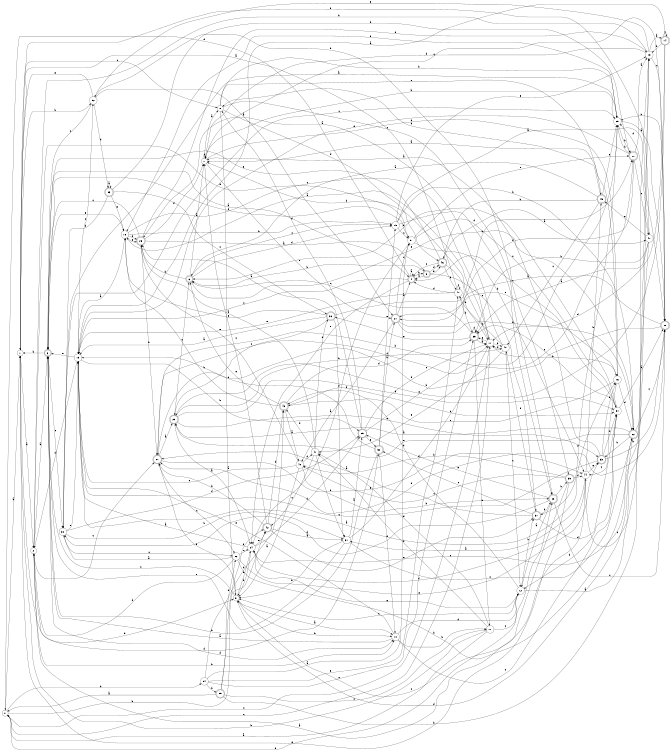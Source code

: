 digraph n45_6 {
__start0 [label="" shape="none"];

rankdir=LR;
size="8,5";

s0 [style="filled", color="black", fillcolor="white" shape="circle", label="0"];
s1 [style="filled", color="black", fillcolor="white" shape="circle", label="1"];
s2 [style="filled", color="black", fillcolor="white" shape="circle", label="2"];
s3 [style="rounded,filled", color="black", fillcolor="white" shape="doublecircle", label="3"];
s4 [style="rounded,filled", color="black", fillcolor="white" shape="doublecircle", label="4"];
s5 [style="rounded,filled", color="black", fillcolor="white" shape="doublecircle", label="5"];
s6 [style="rounded,filled", color="black", fillcolor="white" shape="doublecircle", label="6"];
s7 [style="filled", color="black", fillcolor="white" shape="circle", label="7"];
s8 [style="filled", color="black", fillcolor="white" shape="circle", label="8"];
s9 [style="filled", color="black", fillcolor="white" shape="circle", label="9"];
s10 [style="filled", color="black", fillcolor="white" shape="circle", label="10"];
s11 [style="filled", color="black", fillcolor="white" shape="circle", label="11"];
s12 [style="filled", color="black", fillcolor="white" shape="circle", label="12"];
s13 [style="filled", color="black", fillcolor="white" shape="circle", label="13"];
s14 [style="rounded,filled", color="black", fillcolor="white" shape="doublecircle", label="14"];
s15 [style="filled", color="black", fillcolor="white" shape="circle", label="15"];
s16 [style="filled", color="black", fillcolor="white" shape="circle", label="16"];
s17 [style="filled", color="black", fillcolor="white" shape="circle", label="17"];
s18 [style="filled", color="black", fillcolor="white" shape="circle", label="18"];
s19 [style="filled", color="black", fillcolor="white" shape="circle", label="19"];
s20 [style="rounded,filled", color="black", fillcolor="white" shape="doublecircle", label="20"];
s21 [style="rounded,filled", color="black", fillcolor="white" shape="doublecircle", label="21"];
s22 [style="rounded,filled", color="black", fillcolor="white" shape="doublecircle", label="22"];
s23 [style="rounded,filled", color="black", fillcolor="white" shape="doublecircle", label="23"];
s24 [style="filled", color="black", fillcolor="white" shape="circle", label="24"];
s25 [style="rounded,filled", color="black", fillcolor="white" shape="doublecircle", label="25"];
s26 [style="rounded,filled", color="black", fillcolor="white" shape="doublecircle", label="26"];
s27 [style="rounded,filled", color="black", fillcolor="white" shape="doublecircle", label="27"];
s28 [style="rounded,filled", color="black", fillcolor="white" shape="doublecircle", label="28"];
s29 [style="filled", color="black", fillcolor="white" shape="circle", label="29"];
s30 [style="filled", color="black", fillcolor="white" shape="circle", label="30"];
s31 [style="filled", color="black", fillcolor="white" shape="circle", label="31"];
s32 [style="filled", color="black", fillcolor="white" shape="circle", label="32"];
s33 [style="rounded,filled", color="black", fillcolor="white" shape="doublecircle", label="33"];
s34 [style="filled", color="black", fillcolor="white" shape="circle", label="34"];
s35 [style="rounded,filled", color="black", fillcolor="white" shape="doublecircle", label="35"];
s36 [style="rounded,filled", color="black", fillcolor="white" shape="doublecircle", label="36"];
s37 [style="rounded,filled", color="black", fillcolor="white" shape="doublecircle", label="37"];
s38 [style="rounded,filled", color="black", fillcolor="white" shape="doublecircle", label="38"];
s39 [style="rounded,filled", color="black", fillcolor="white" shape="doublecircle", label="39"];
s40 [style="filled", color="black", fillcolor="white" shape="circle", label="40"];
s41 [style="filled", color="black", fillcolor="white" shape="circle", label="41"];
s42 [style="rounded,filled", color="black", fillcolor="white" shape="doublecircle", label="42"];
s43 [style="rounded,filled", color="black", fillcolor="white" shape="doublecircle", label="43"];
s44 [style="filled", color="black", fillcolor="white" shape="circle", label="44"];
s45 [style="rounded,filled", color="black", fillcolor="white" shape="doublecircle", label="45"];
s46 [style="rounded,filled", color="black", fillcolor="white" shape="doublecircle", label="46"];
s47 [style="filled", color="black", fillcolor="white" shape="circle", label="47"];
s48 [style="filled", color="black", fillcolor="white" shape="circle", label="48"];
s49 [style="filled", color="black", fillcolor="white" shape="circle", label="49"];
s50 [style="rounded,filled", color="black", fillcolor="white" shape="doublecircle", label="50"];
s51 [style="filled", color="black", fillcolor="white" shape="circle", label="51"];
s52 [style="filled", color="black", fillcolor="white" shape="circle", label="52"];
s53 [style="rounded,filled", color="black", fillcolor="white" shape="doublecircle", label="53"];
s54 [style="filled", color="black", fillcolor="white" shape="circle", label="54"];
s55 [style="rounded,filled", color="black", fillcolor="white" shape="doublecircle", label="55"];
s0 -> s1 [label="a"];
s0 -> s42 [label="b"];
s0 -> s17 [label="c"];
s0 -> s54 [label="d"];
s0 -> s38 [label="e"];
s1 -> s2 [label="a"];
s1 -> s52 [label="b"];
s1 -> s8 [label="c"];
s1 -> s9 [label="d"];
s1 -> s47 [label="e"];
s2 -> s3 [label="a"];
s2 -> s10 [label="b"];
s2 -> s27 [label="c"];
s2 -> s50 [label="d"];
s2 -> s51 [label="e"];
s3 -> s4 [label="a"];
s3 -> s1 [label="b"];
s3 -> s30 [label="c"];
s3 -> s10 [label="d"];
s3 -> s18 [label="e"];
s4 -> s4 [label="a"];
s4 -> s5 [label="b"];
s4 -> s15 [label="c"];
s4 -> s0 [label="d"];
s4 -> s24 [label="e"];
s5 -> s4 [label="a"];
s5 -> s6 [label="b"];
s5 -> s37 [label="c"];
s5 -> s46 [label="d"];
s5 -> s46 [label="e"];
s6 -> s7 [label="a"];
s6 -> s26 [label="b"];
s6 -> s19 [label="c"];
s6 -> s19 [label="d"];
s6 -> s22 [label="e"];
s7 -> s8 [label="a"];
s7 -> s29 [label="b"];
s7 -> s7 [label="c"];
s7 -> s16 [label="d"];
s7 -> s21 [label="e"];
s8 -> s9 [label="a"];
s8 -> s29 [label="b"];
s8 -> s38 [label="c"];
s8 -> s46 [label="d"];
s8 -> s45 [label="e"];
s9 -> s10 [label="a"];
s9 -> s10 [label="b"];
s9 -> s3 [label="c"];
s9 -> s24 [label="d"];
s9 -> s27 [label="e"];
s10 -> s3 [label="a"];
s10 -> s11 [label="b"];
s10 -> s34 [label="c"];
s10 -> s12 [label="d"];
s10 -> s15 [label="e"];
s11 -> s0 [label="a"];
s11 -> s1 [label="b"];
s11 -> s12 [label="c"];
s11 -> s41 [label="d"];
s11 -> s41 [label="e"];
s12 -> s13 [label="a"];
s12 -> s37 [label="b"];
s12 -> s9 [label="c"];
s12 -> s43 [label="d"];
s12 -> s24 [label="e"];
s13 -> s14 [label="a"];
s13 -> s2 [label="b"];
s13 -> s20 [label="c"];
s13 -> s7 [label="d"];
s13 -> s52 [label="e"];
s14 -> s15 [label="a"];
s14 -> s13 [label="b"];
s14 -> s14 [label="c"];
s14 -> s17 [label="d"];
s14 -> s23 [label="e"];
s15 -> s16 [label="a"];
s15 -> s25 [label="b"];
s15 -> s52 [label="c"];
s15 -> s2 [label="d"];
s15 -> s3 [label="e"];
s16 -> s7 [label="a"];
s16 -> s17 [label="b"];
s16 -> s44 [label="c"];
s16 -> s22 [label="d"];
s16 -> s43 [label="e"];
s17 -> s18 [label="a"];
s17 -> s49 [label="b"];
s17 -> s0 [label="c"];
s17 -> s7 [label="d"];
s17 -> s35 [label="e"];
s18 -> s15 [label="a"];
s18 -> s19 [label="b"];
s18 -> s17 [label="c"];
s18 -> s26 [label="d"];
s18 -> s26 [label="e"];
s19 -> s20 [label="a"];
s19 -> s22 [label="b"];
s19 -> s51 [label="c"];
s19 -> s38 [label="d"];
s19 -> s13 [label="e"];
s20 -> s21 [label="a"];
s20 -> s29 [label="b"];
s20 -> s7 [label="c"];
s20 -> s27 [label="d"];
s20 -> s27 [label="e"];
s21 -> s4 [label="a"];
s21 -> s22 [label="b"];
s21 -> s51 [label="c"];
s21 -> s40 [label="d"];
s21 -> s16 [label="e"];
s22 -> s23 [label="a"];
s22 -> s33 [label="b"];
s22 -> s20 [label="c"];
s22 -> s9 [label="d"];
s22 -> s23 [label="e"];
s23 -> s24 [label="a"];
s23 -> s49 [label="b"];
s23 -> s6 [label="c"];
s23 -> s34 [label="d"];
s23 -> s33 [label="e"];
s24 -> s15 [label="a"];
s24 -> s9 [label="b"];
s24 -> s13 [label="c"];
s24 -> s25 [label="d"];
s24 -> s42 [label="e"];
s25 -> s26 [label="a"];
s25 -> s17 [label="b"];
s25 -> s17 [label="c"];
s25 -> s8 [label="d"];
s25 -> s50 [label="e"];
s26 -> s5 [label="a"];
s26 -> s27 [label="b"];
s26 -> s3 [label="c"];
s26 -> s7 [label="d"];
s26 -> s13 [label="e"];
s27 -> s23 [label="a"];
s27 -> s28 [label="b"];
s27 -> s32 [label="c"];
s27 -> s29 [label="d"];
s27 -> s44 [label="e"];
s28 -> s13 [label="a"];
s28 -> s29 [label="b"];
s28 -> s47 [label="c"];
s28 -> s21 [label="d"];
s28 -> s15 [label="e"];
s29 -> s20 [label="a"];
s29 -> s28 [label="b"];
s29 -> s30 [label="c"];
s29 -> s37 [label="d"];
s29 -> s18 [label="e"];
s30 -> s29 [label="a"];
s30 -> s31 [label="b"];
s30 -> s32 [label="c"];
s30 -> s25 [label="d"];
s30 -> s15 [label="e"];
s31 -> s25 [label="a"];
s31 -> s9 [label="b"];
s31 -> s22 [label="c"];
s31 -> s17 [label="d"];
s31 -> s3 [label="e"];
s32 -> s30 [label="a"];
s32 -> s22 [label="b"];
s32 -> s24 [label="c"];
s32 -> s2 [label="d"];
s32 -> s33 [label="e"];
s33 -> s7 [label="a"];
s33 -> s20 [label="b"];
s33 -> s15 [label="c"];
s33 -> s34 [label="d"];
s33 -> s16 [label="e"];
s34 -> s20 [label="a"];
s34 -> s6 [label="b"];
s34 -> s4 [label="c"];
s34 -> s12 [label="d"];
s34 -> s35 [label="e"];
s35 -> s17 [label="a"];
s35 -> s11 [label="b"];
s35 -> s6 [label="c"];
s35 -> s35 [label="d"];
s35 -> s36 [label="e"];
s36 -> s15 [label="a"];
s36 -> s28 [label="b"];
s36 -> s23 [label="c"];
s36 -> s31 [label="d"];
s36 -> s18 [label="e"];
s37 -> s27 [label="a"];
s37 -> s38 [label="b"];
s37 -> s50 [label="c"];
s37 -> s34 [label="d"];
s37 -> s49 [label="e"];
s38 -> s12 [label="a"];
s38 -> s39 [label="b"];
s38 -> s20 [label="c"];
s38 -> s30 [label="d"];
s38 -> s25 [label="e"];
s39 -> s2 [label="a"];
s39 -> s40 [label="b"];
s39 -> s40 [label="c"];
s39 -> s44 [label="d"];
s39 -> s1 [label="e"];
s40 -> s9 [label="a"];
s40 -> s38 [label="b"];
s40 -> s15 [label="c"];
s40 -> s41 [label="d"];
s40 -> s26 [label="e"];
s41 -> s26 [label="a"];
s41 -> s31 [label="b"];
s41 -> s42 [label="c"];
s41 -> s43 [label="d"];
s41 -> s36 [label="e"];
s42 -> s31 [label="a"];
s42 -> s27 [label="b"];
s42 -> s7 [label="c"];
s42 -> s43 [label="d"];
s42 -> s37 [label="e"];
s43 -> s40 [label="a"];
s43 -> s18 [label="b"];
s43 -> s34 [label="c"];
s43 -> s35 [label="d"];
s43 -> s6 [label="e"];
s44 -> s31 [label="a"];
s44 -> s45 [label="b"];
s44 -> s9 [label="c"];
s44 -> s24 [label="d"];
s44 -> s33 [label="e"];
s45 -> s6 [label="a"];
s45 -> s46 [label="b"];
s45 -> s49 [label="c"];
s45 -> s8 [label="d"];
s45 -> s29 [label="e"];
s46 -> s47 [label="a"];
s46 -> s17 [label="b"];
s46 -> s4 [label="c"];
s46 -> s48 [label="d"];
s46 -> s3 [label="e"];
s47 -> s35 [label="a"];
s47 -> s35 [label="b"];
s47 -> s44 [label="c"];
s47 -> s29 [label="d"];
s47 -> s45 [label="e"];
s48 -> s1 [label="a"];
s48 -> s35 [label="b"];
s48 -> s48 [label="c"];
s48 -> s4 [label="d"];
s48 -> s15 [label="e"];
s49 -> s26 [label="a"];
s49 -> s48 [label="b"];
s49 -> s12 [label="c"];
s49 -> s17 [label="d"];
s49 -> s41 [label="e"];
s50 -> s21 [label="a"];
s50 -> s3 [label="b"];
s50 -> s15 [label="c"];
s50 -> s10 [label="d"];
s50 -> s19 [label="e"];
s51 -> s24 [label="a"];
s51 -> s44 [label="b"];
s51 -> s34 [label="c"];
s51 -> s3 [label="d"];
s51 -> s28 [label="e"];
s52 -> s21 [label="a"];
s52 -> s39 [label="b"];
s52 -> s3 [label="c"];
s52 -> s53 [label="d"];
s52 -> s1 [label="e"];
s53 -> s53 [label="a"];
s53 -> s28 [label="b"];
s53 -> s36 [label="c"];
s53 -> s30 [label="d"];
s53 -> s18 [label="e"];
s54 -> s51 [label="a"];
s54 -> s55 [label="b"];
s54 -> s35 [label="c"];
s54 -> s43 [label="d"];
s54 -> s48 [label="e"];
s55 -> s0 [label="a"];
s55 -> s13 [label="b"];
s55 -> s11 [label="c"];
s55 -> s32 [label="d"];
s55 -> s42 [label="e"];

}